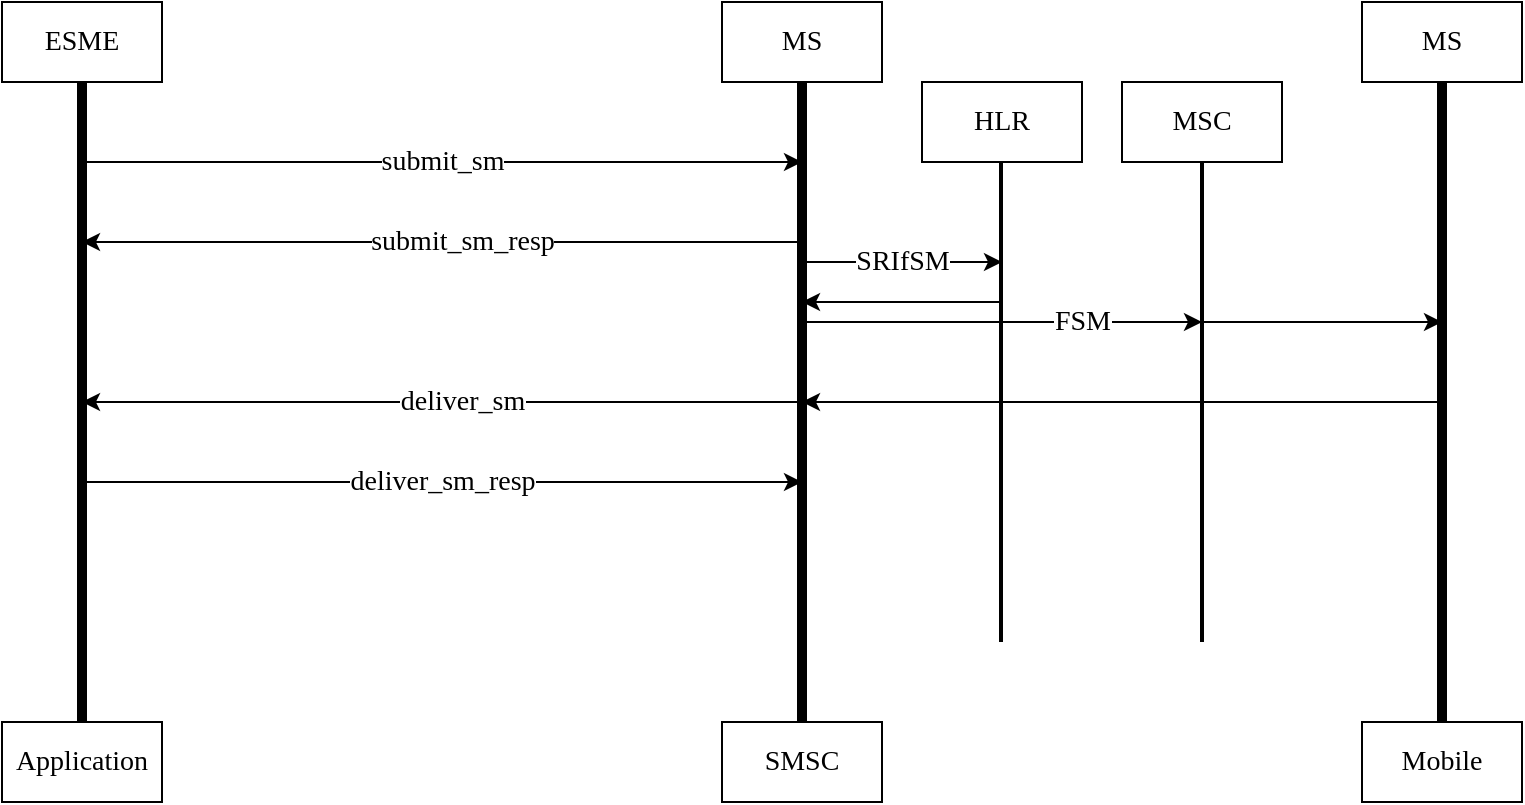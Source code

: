 <mxfile version="20.8.13" type="github">
  <diagram name="Страница 1" id="-Euu3AYn-DWkhzbp66z2">
    <mxGraphModel dx="1427" dy="710" grid="1" gridSize="10" guides="1" tooltips="1" connect="1" arrows="1" fold="1" page="1" pageScale="1" pageWidth="827" pageHeight="1169" math="0" shadow="0">
      <root>
        <mxCell id="0" />
        <mxCell id="1" parent="0" />
        <mxCell id="E84VCC7oeiF6VRQKwxnK-5" value="" style="endArrow=none;html=1;rounded=0;strokeWidth=5;fontFamily=Times New Roman;fontSize=14;" edge="1" parent="1">
          <mxGeometry width="50" height="50" relative="1" as="geometry">
            <mxPoint x="80" y="400" as="sourcePoint" />
            <mxPoint x="80" y="80" as="targetPoint" />
          </mxGeometry>
        </mxCell>
        <mxCell id="E84VCC7oeiF6VRQKwxnK-6" value="" style="endArrow=none;html=1;rounded=0;strokeWidth=5;fontFamily=Times New Roman;fontSize=14;" edge="1" parent="1">
          <mxGeometry width="50" height="50" relative="1" as="geometry">
            <mxPoint x="440" y="400" as="sourcePoint" />
            <mxPoint x="440" y="80" as="targetPoint" />
          </mxGeometry>
        </mxCell>
        <mxCell id="E84VCC7oeiF6VRQKwxnK-7" value="" style="endArrow=none;html=1;rounded=0;strokeWidth=5;fontFamily=Times New Roman;fontSize=14;" edge="1" parent="1">
          <mxGeometry width="50" height="50" relative="1" as="geometry">
            <mxPoint x="760" y="400" as="sourcePoint" />
            <mxPoint x="760" y="80" as="targetPoint" />
          </mxGeometry>
        </mxCell>
        <mxCell id="E84VCC7oeiF6VRQKwxnK-8" value="submit_sm" style="endArrow=classic;html=1;rounded=0;strokeWidth=1;fontFamily=Times New Roman;fontSize=14;" edge="1" parent="1">
          <mxGeometry width="50" height="50" relative="1" as="geometry">
            <mxPoint x="80" y="120" as="sourcePoint" />
            <mxPoint x="440" y="120" as="targetPoint" />
          </mxGeometry>
        </mxCell>
        <mxCell id="E84VCC7oeiF6VRQKwxnK-9" value="ESME" style="rounded=0;whiteSpace=wrap;html=1;fontFamily=Times New Roman;fontSize=14;" vertex="1" parent="1">
          <mxGeometry x="40" y="40" width="80" height="40" as="geometry" />
        </mxCell>
        <mxCell id="E84VCC7oeiF6VRQKwxnK-10" value="Application" style="rounded=0;whiteSpace=wrap;html=1;fontFamily=Times New Roman;fontSize=14;" vertex="1" parent="1">
          <mxGeometry x="40" y="400" width="80" height="40" as="geometry" />
        </mxCell>
        <mxCell id="E84VCC7oeiF6VRQKwxnK-11" value="MS" style="rounded=0;whiteSpace=wrap;html=1;fontFamily=Times New Roman;fontSize=14;" vertex="1" parent="1">
          <mxGeometry x="400" y="40" width="80" height="40" as="geometry" />
        </mxCell>
        <mxCell id="E84VCC7oeiF6VRQKwxnK-12" value="&lt;div style=&quot;font-size: 14px;&quot;&gt;SMSC&lt;/div&gt;" style="rounded=0;whiteSpace=wrap;html=1;fontFamily=Times New Roman;fontSize=14;" vertex="1" parent="1">
          <mxGeometry x="400" y="400" width="80" height="40" as="geometry" />
        </mxCell>
        <mxCell id="E84VCC7oeiF6VRQKwxnK-13" value="Mobile" style="rounded=0;whiteSpace=wrap;html=1;fontFamily=Times New Roman;fontSize=14;" vertex="1" parent="1">
          <mxGeometry x="720" y="400" width="80" height="40" as="geometry" />
        </mxCell>
        <mxCell id="E84VCC7oeiF6VRQKwxnK-14" value="MS" style="rounded=0;whiteSpace=wrap;html=1;fontFamily=Times New Roman;fontSize=14;" vertex="1" parent="1">
          <mxGeometry x="720" y="40" width="80" height="40" as="geometry" />
        </mxCell>
        <mxCell id="E84VCC7oeiF6VRQKwxnK-15" value="submit_sm_resp" style="endArrow=classic;html=1;rounded=0;strokeWidth=1;fontFamily=Times New Roman;fontSize=14;" edge="1" parent="1">
          <mxGeometry x="-0.056" width="50" height="50" relative="1" as="geometry">
            <mxPoint x="440" y="160" as="sourcePoint" />
            <mxPoint x="80" y="160" as="targetPoint" />
            <mxPoint as="offset" />
          </mxGeometry>
        </mxCell>
        <mxCell id="E84VCC7oeiF6VRQKwxnK-16" value="deliver_sm" style="endArrow=classic;html=1;rounded=0;strokeWidth=1;fontFamily=Times New Roman;fontSize=14;" edge="1" parent="1">
          <mxGeometry x="-0.056" width="50" height="50" relative="1" as="geometry">
            <mxPoint x="440" y="240" as="sourcePoint" />
            <mxPoint x="80" y="240" as="targetPoint" />
            <mxPoint as="offset" />
          </mxGeometry>
        </mxCell>
        <mxCell id="E84VCC7oeiF6VRQKwxnK-18" value="deliver_sm_resp" style="endArrow=classic;html=1;rounded=0;strokeWidth=1;fontFamily=Times New Roman;fontSize=14;" edge="1" parent="1">
          <mxGeometry width="50" height="50" relative="1" as="geometry">
            <mxPoint x="80" y="280" as="sourcePoint" />
            <mxPoint x="440" y="280" as="targetPoint" />
          </mxGeometry>
        </mxCell>
        <mxCell id="E84VCC7oeiF6VRQKwxnK-19" value="SRIfSM" style="endArrow=classic;html=1;rounded=0;strokeWidth=1;fontSize=14;fontFamily=Times New Roman;" edge="1" parent="1">
          <mxGeometry width="50" height="50" relative="1" as="geometry">
            <mxPoint x="440" y="170" as="sourcePoint" />
            <mxPoint x="540" y="170" as="targetPoint" />
          </mxGeometry>
        </mxCell>
        <mxCell id="E84VCC7oeiF6VRQKwxnK-20" value="" style="endArrow=none;html=1;rounded=0;strokeWidth=2;fontSize=14;fontFamily=Times New Roman;" edge="1" parent="1">
          <mxGeometry width="50" height="50" relative="1" as="geometry">
            <mxPoint x="539.5" y="360" as="sourcePoint" />
            <mxPoint x="539.5" y="120" as="targetPoint" />
          </mxGeometry>
        </mxCell>
        <mxCell id="E84VCC7oeiF6VRQKwxnK-21" value="HLR" style="rounded=0;whiteSpace=wrap;html=1;fontFamily=Times New Roman;fontSize=14;" vertex="1" parent="1">
          <mxGeometry x="500" y="80" width="80" height="40" as="geometry" />
        </mxCell>
        <mxCell id="E84VCC7oeiF6VRQKwxnK-22" value="" style="endArrow=classic;html=1;rounded=0;strokeWidth=1;fontSize=14;fontFamily=Times New Roman;" edge="1" parent="1">
          <mxGeometry width="50" height="50" relative="1" as="geometry">
            <mxPoint x="540" y="190" as="sourcePoint" />
            <mxPoint x="440" y="190" as="targetPoint" />
          </mxGeometry>
        </mxCell>
        <mxCell id="E84VCC7oeiF6VRQKwxnK-23" value="&lt;div style=&quot;font-size: 14px;&quot;&gt;FSM&lt;/div&gt;" style="endArrow=classic;html=1;rounded=0;strokeWidth=1;fontSize=14;fontFamily=Times New Roman;" edge="1" parent="1">
          <mxGeometry x="0.4" width="50" height="50" relative="1" as="geometry">
            <mxPoint x="440" y="200" as="sourcePoint" />
            <mxPoint x="640" y="200" as="targetPoint" />
            <mxPoint as="offset" />
          </mxGeometry>
        </mxCell>
        <mxCell id="E84VCC7oeiF6VRQKwxnK-24" value="" style="endArrow=none;html=1;rounded=0;strokeWidth=2;fontSize=14;fontFamily=Times New Roman;" edge="1" parent="1">
          <mxGeometry width="50" height="50" relative="1" as="geometry">
            <mxPoint x="640" y="360" as="sourcePoint" />
            <mxPoint x="640" y="120" as="targetPoint" />
          </mxGeometry>
        </mxCell>
        <mxCell id="E84VCC7oeiF6VRQKwxnK-25" value="MSC" style="rounded=0;whiteSpace=wrap;html=1;fontFamily=Times New Roman;fontSize=14;" vertex="1" parent="1">
          <mxGeometry x="600" y="80" width="80" height="40" as="geometry" />
        </mxCell>
        <mxCell id="E84VCC7oeiF6VRQKwxnK-26" value="" style="endArrow=classic;html=1;rounded=0;strokeWidth=1;fontSize=14;fontFamily=Times New Roman;" edge="1" parent="1">
          <mxGeometry width="50" height="50" relative="1" as="geometry">
            <mxPoint x="640" y="200" as="sourcePoint" />
            <mxPoint x="760" y="200" as="targetPoint" />
          </mxGeometry>
        </mxCell>
        <mxCell id="E84VCC7oeiF6VRQKwxnK-27" value="" style="endArrow=classic;html=1;rounded=0;strokeWidth=1;fontSize=14;fontFamily=Times New Roman;" edge="1" parent="1">
          <mxGeometry width="50" height="50" relative="1" as="geometry">
            <mxPoint x="760" y="240" as="sourcePoint" />
            <mxPoint x="440" y="240" as="targetPoint" />
          </mxGeometry>
        </mxCell>
      </root>
    </mxGraphModel>
  </diagram>
</mxfile>
